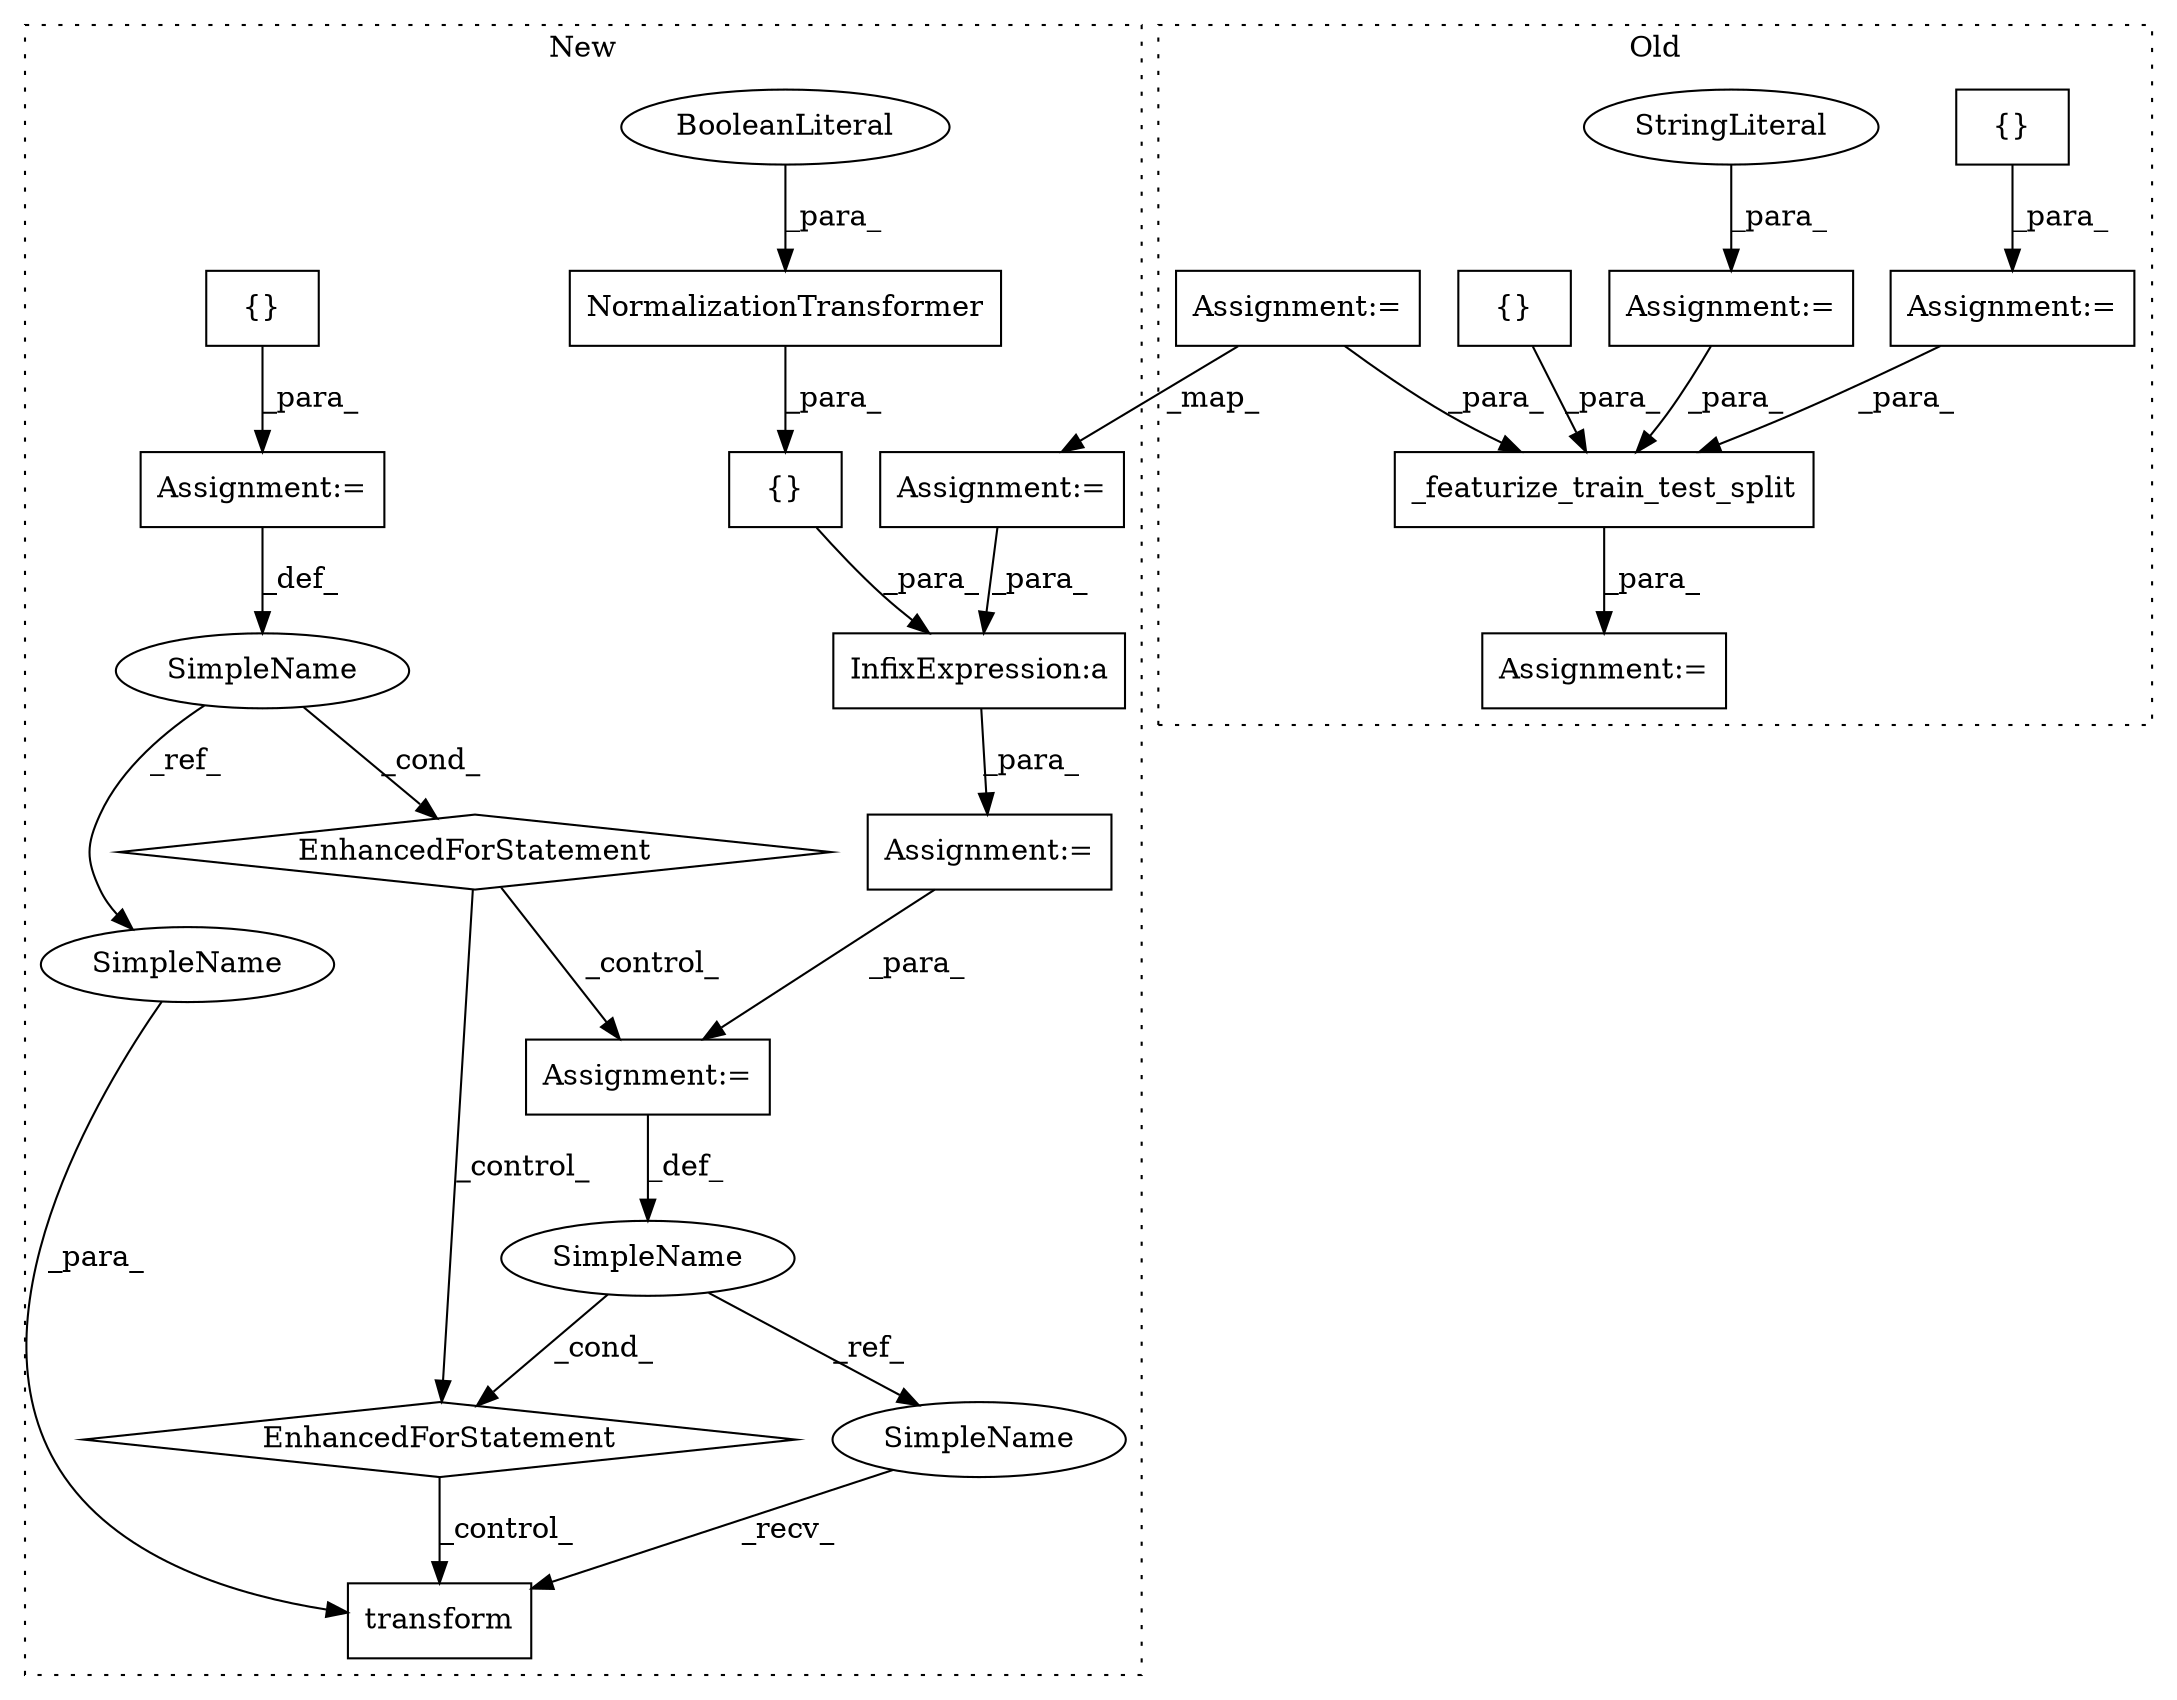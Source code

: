 digraph G {
subgraph cluster0 {
1 [label="_featurize_train_test_split" a="32" s="3003,3151" l="28,1" shape="box"];
5 [label="{}" a="4" s="2640,2665" l="1,1" shape="box"];
7 [label="Assignment:=" a="7" s="2886" l="1" shape="box"];
8 [label="StringLiteral" a="45" s="2887" l="13" shape="ellipse"];
10 [label="Assignment:=" a="7" s="2996" l="2" shape="box"];
20 [label="Assignment:=" a="7" s="2539" l="1" shape="box"];
21 [label="Assignment:=" a="7" s="2587" l="1" shape="box"];
22 [label="{}" a="4" s="2506" l="2" shape="box"];
label = "Old";
style="dotted";
}
subgraph cluster1 {
2 [label="NormalizationTransformer" a="32" s="3417,3460" l="25,1" shape="box"];
3 [label="InfixExpression:a" a="27" s="3500" l="3" shape="box"];
4 [label="{}" a="4" s="3416,3461" l="1,1" shape="box"];
6 [label="BooleanLiteral" a="9" s="3442" l="4" shape="ellipse"];
9 [label="Assignment:=" a="7" s="3643,3773" l="57,2" shape="box"];
11 [label="{}" a="4" s="3605,3632" l="1,1" shape="box"];
12 [label="SimpleName" a="42" s="3586" l="7" shape="ellipse"];
13 [label="EnhancedForStatement" a="70" s="3643,3773" l="57,2" shape="diamond"];
14 [label="transform" a="32" s="3797,3814" l="10,1" shape="box"];
15 [label="EnhancedForStatement" a="70" s="3529,3633" l="53,2" shape="diamond"];
16 [label="SimpleName" a="42" s="3747" l="11" shape="ellipse"];
17 [label="Assignment:=" a="7" s="3529,3633" l="53,2" shape="box"];
18 [label="Assignment:=" a="7" s="3480" l="1" shape="box"];
19 [label="Assignment:=" a="7" s="3357" l="1" shape="box"];
23 [label="SimpleName" a="42" s="3785" l="11" shape="ellipse"];
24 [label="SimpleName" a="42" s="3807" l="7" shape="ellipse"];
label = "New";
style="dotted";
}
1 -> 10 [label="_para_"];
2 -> 4 [label="_para_"];
3 -> 18 [label="_para_"];
4 -> 3 [label="_para_"];
5 -> 21 [label="_para_"];
6 -> 2 [label="_para_"];
7 -> 1 [label="_para_"];
8 -> 7 [label="_para_"];
9 -> 16 [label="_def_"];
11 -> 17 [label="_para_"];
12 -> 24 [label="_ref_"];
12 -> 15 [label="_cond_"];
13 -> 14 [label="_control_"];
15 -> 9 [label="_control_"];
15 -> 13 [label="_control_"];
16 -> 23 [label="_ref_"];
16 -> 13 [label="_cond_"];
17 -> 12 [label="_def_"];
18 -> 9 [label="_para_"];
19 -> 3 [label="_para_"];
20 -> 19 [label="_map_"];
20 -> 1 [label="_para_"];
21 -> 1 [label="_para_"];
22 -> 1 [label="_para_"];
23 -> 14 [label="_recv_"];
24 -> 14 [label="_para_"];
}